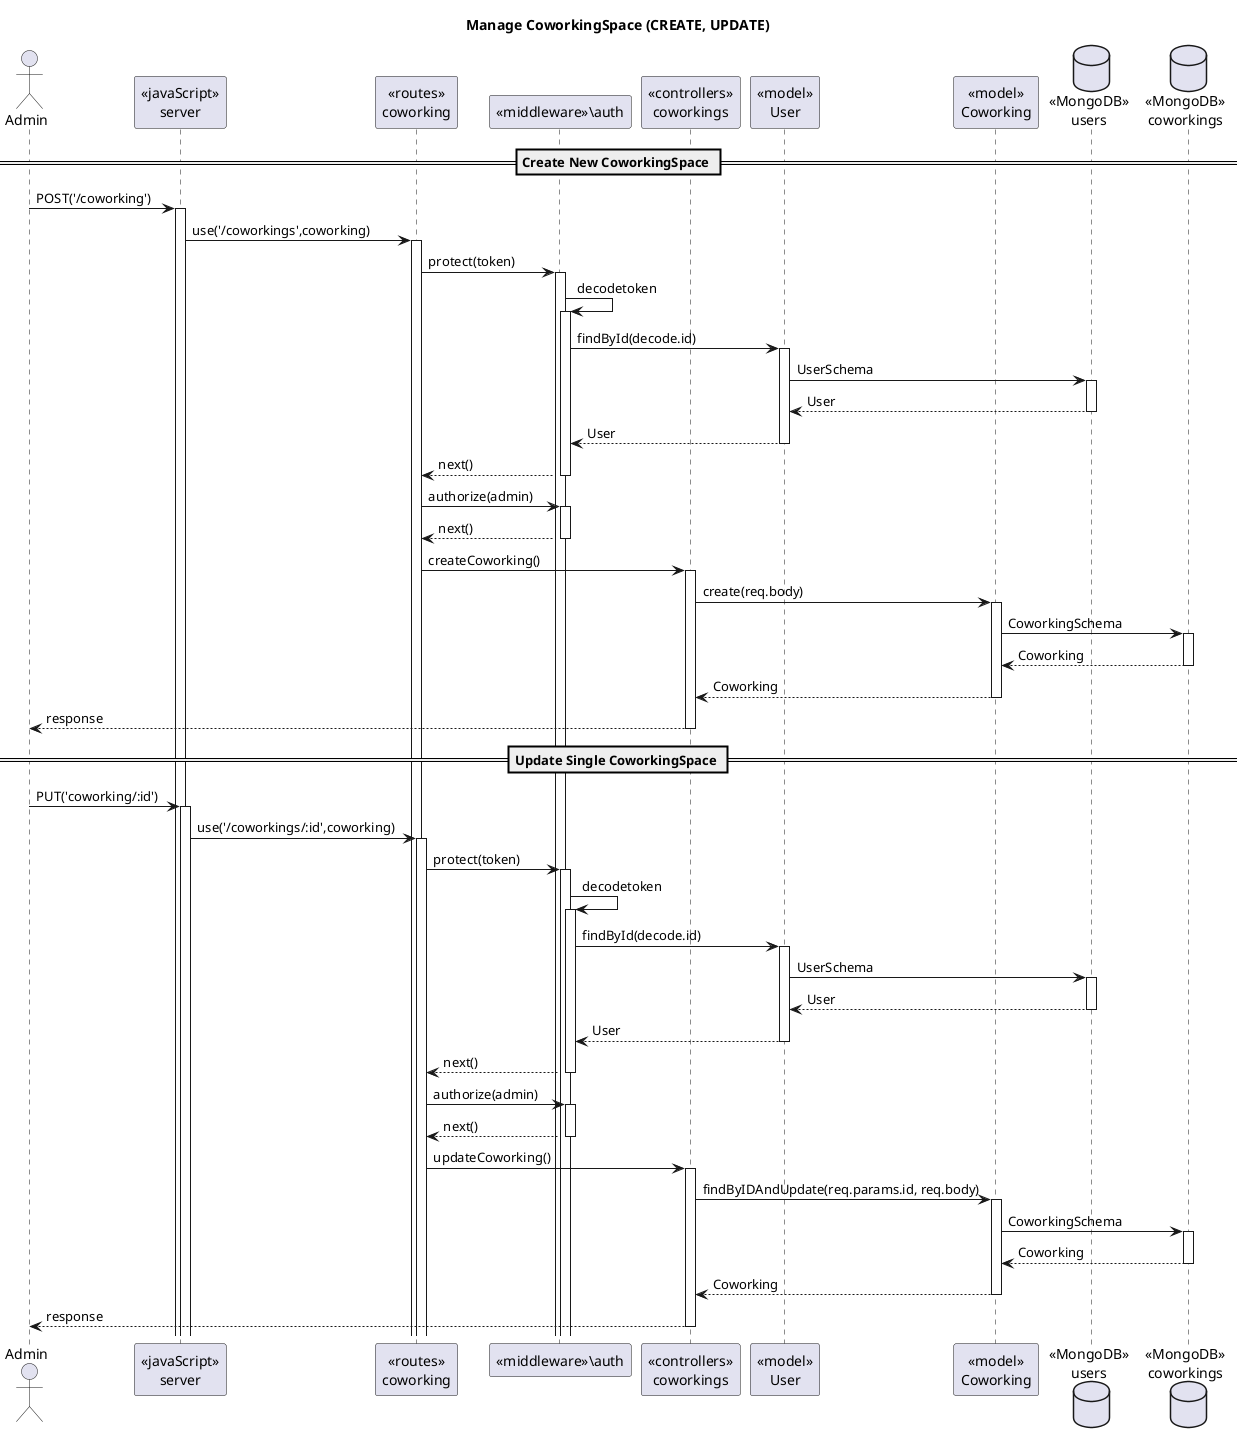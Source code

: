 @startuml Manage CoworkingSpace (CREATE, UPDATE)

title "Manage CoworkingSpace (CREATE, UPDATE)"

actor "Admin" as client
participant "<<javaScript>>\nserver" as server
participant "<<routes>>\ncoworking" as routerCoworkingSpaces
participant "<<middleware>>\auth" as middleware
participant "<<controllers>>\ncoworkings" as controllersCoworkingSpaces
participant "<<model>>\nUser" as modelUser
participant "<<model>>\nCoworking" as modelCoworkingSpace
database "<<MongoDB>>\nusers" as UsersDatabase
database "<<MongoDB>>\ncoworkings" as CoworkingSpacesDatabase


== Create New CoworkingSpace ==

client->server ++:POST('/coworking')
server->routerCoworkingSpaces ++:use('/coworkings',coworking)
routerCoworkingSpaces -> middleware ++:protect(token)
middleware -> middleware ++:decodetoken
middleware -> modelUser ++:findById(decode.id)
modelUser -> UsersDatabase ++: UserSchema
modelUser <-- UsersDatabase --: User
middleware <-- modelUser --: User
routerCoworkingSpaces <-- middleware --: next()

routerCoworkingSpaces -> middleware ++:authorize(admin)
routerCoworkingSpaces <-- middleware --: next()

routerCoworkingSpaces -> controllersCoworkingSpaces ++:createCoworking()
controllersCoworkingSpaces -> modelCoworkingSpace ++:create(req.body)
modelCoworkingSpace -> CoworkingSpacesDatabase ++:CoworkingSchema
modelCoworkingSpace <-- CoworkingSpacesDatabase --:Coworking
controllersCoworkingSpaces <-- modelCoworkingSpace --:Coworking
client <-- controllersCoworkingSpaces --:response

== Update Single CoworkingSpace ==

client->server ++:PUT('coworking/:id')
server->routerCoworkingSpaces ++:use('/coworkings/:id',coworking)
routerCoworkingSpaces -> middleware ++:protect(token)
middleware -> middleware ++:decodetoken
middleware -> modelUser ++:findById(decode.id)
modelUser -> UsersDatabase ++: UserSchema
modelUser <-- UsersDatabase --: User
middleware <-- modelUser --: User
routerCoworkingSpaces <-- middleware --: next()

routerCoworkingSpaces -> middleware ++:authorize(admin)
routerCoworkingSpaces <-- middleware --: next()

routerCoworkingSpaces -> controllersCoworkingSpaces ++:updateCoworking()
controllersCoworkingSpaces -> modelCoworkingSpace ++:findByIDAndUpdate(req.params.id, req.body)
modelCoworkingSpace -> CoworkingSpacesDatabase ++:CoworkingSchema
modelCoworkingSpace <-- CoworkingSpacesDatabase --:Coworking
controllersCoworkingSpaces <-- modelCoworkingSpace --:Coworking
client <-- controllersCoworkingSpaces --:response


@enduml